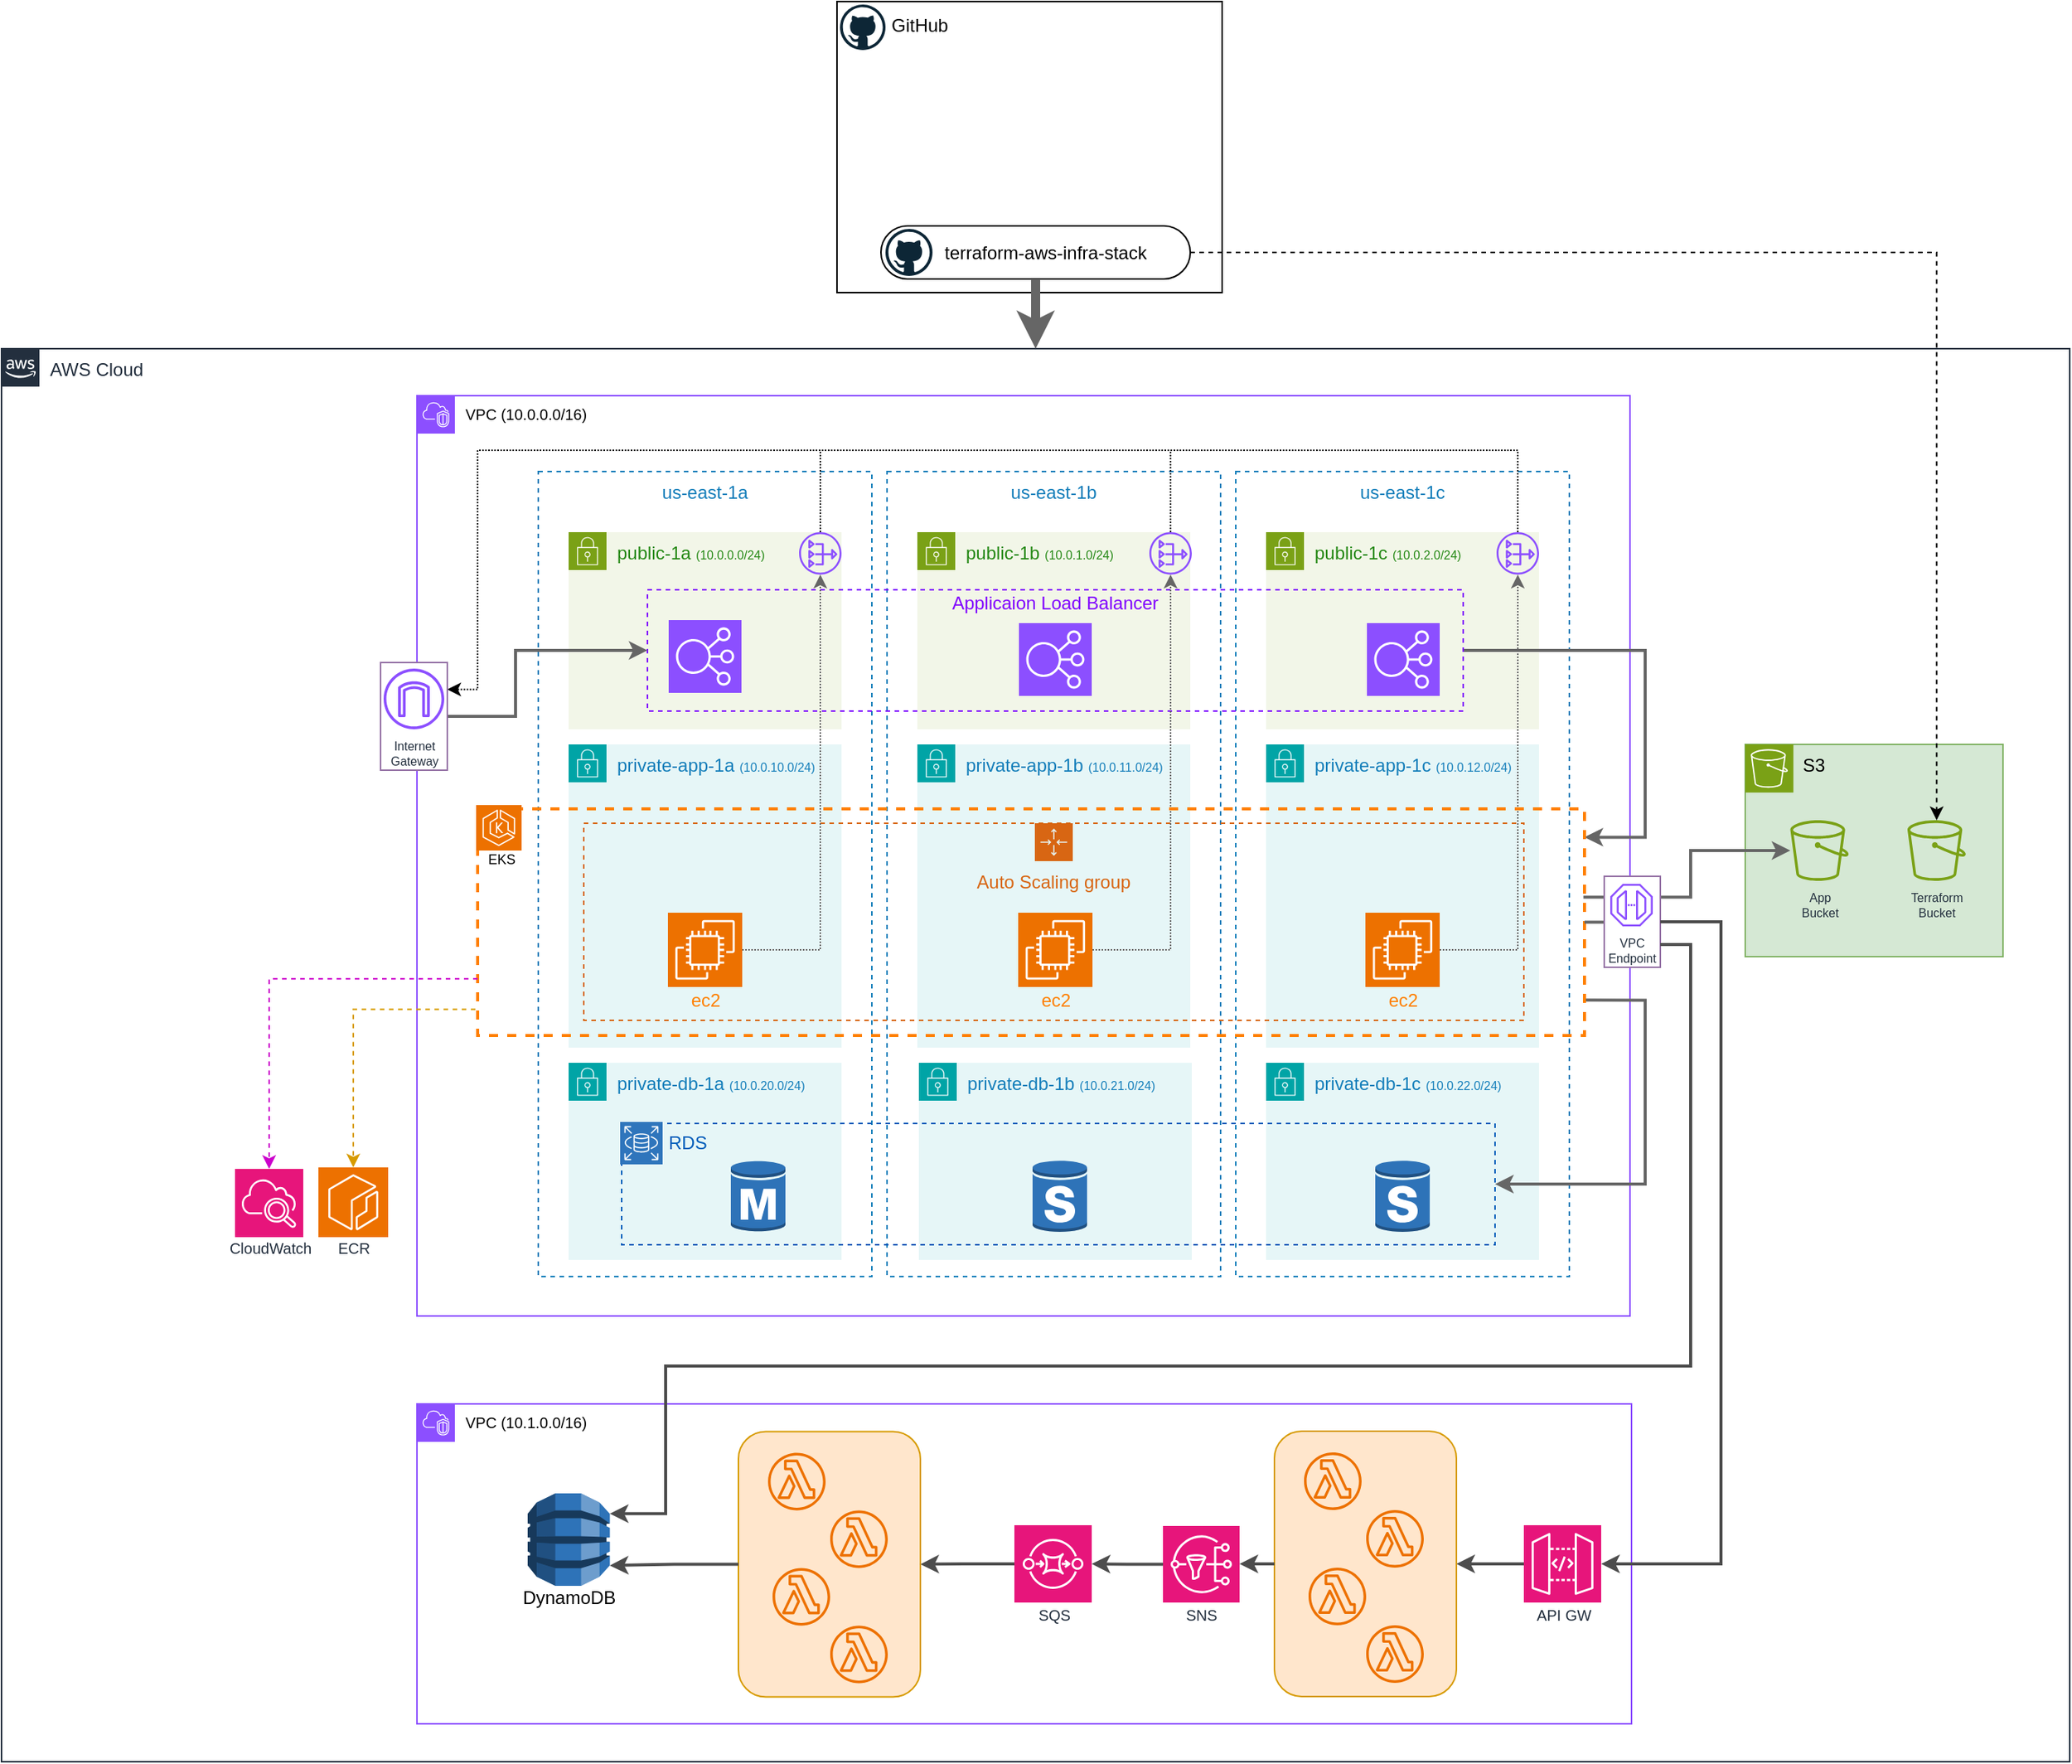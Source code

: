 <mxfile version="22.1.16" type="device">
  <diagram name="Page-1" id="fZ-07UN7kWc-W8yK62nl">
    <mxGraphModel dx="2074" dy="1196" grid="0" gridSize="10" guides="1" tooltips="1" connect="1" arrows="1" fold="1" page="1" pageScale="1" pageWidth="1600" pageHeight="1200" math="0" shadow="0">
      <root>
        <mxCell id="0" />
        <mxCell id="1" parent="0" />
        <mxCell id="h2PM3oMP3MXxl9iQ3OsZ-6" value="AWS Cloud" style="points=[[0,0],[0.25,0],[0.5,0],[0.75,0],[1,0],[1,0.25],[1,0.5],[1,0.75],[1,1],[0.75,1],[0.5,1],[0.25,1],[0,1],[0,0.75],[0,0.5],[0,0.25]];outlineConnect=0;gradientColor=none;html=1;whiteSpace=wrap;fontSize=12;fontStyle=0;container=0;pointerEvents=0;collapsible=0;recursiveResize=0;shape=mxgraph.aws4.group;grIcon=mxgraph.aws4.group_aws_cloud_alt;strokeColor=#232F3E;fillColor=none;verticalAlign=top;align=left;spacingLeft=30;fontColor=#232F3E;dashed=0;" parent="1" vertex="1">
          <mxGeometry x="46" y="256" width="1364" height="932" as="geometry" />
        </mxCell>
        <mxCell id="h2PM3oMP3MXxl9iQ3OsZ-4" value="VPC (10.0.0.0/16)" style="points=[[0,0],[0.25,0],[0.5,0],[0.75,0],[1,0],[1,0.25],[1,0.5],[1,0.75],[1,1],[0.75,1],[0.5,1],[0.25,1],[0,1],[0,0.75],[0,0.5],[0,0.25]];outlineConnect=0;gradientColor=none;html=1;whiteSpace=wrap;fontSize=10;fontStyle=0;container=0;pointerEvents=0;collapsible=0;recursiveResize=0;shape=mxgraph.aws4.group;grIcon=mxgraph.aws4.group_vpc2;strokeColor=#8C4FFF;fillColor=none;verticalAlign=top;align=left;spacingLeft=30;fontColor=#000000;dashed=0;" parent="1" vertex="1">
          <mxGeometry x="320" y="287" width="800" height="607" as="geometry" />
        </mxCell>
        <mxCell id="h2PM3oMP3MXxl9iQ3OsZ-7" value="us-east-1b" style="fillColor=none;strokeColor=#147EBA;dashed=1;verticalAlign=top;fontStyle=0;fontColor=#147EBA;whiteSpace=wrap;html=1;movable=1;resizable=1;rotatable=1;deletable=1;editable=1;locked=0;connectable=1;" parent="1" vertex="1">
          <mxGeometry x="630" y="337" width="220" height="531" as="geometry" />
        </mxCell>
        <mxCell id="h2PM3oMP3MXxl9iQ3OsZ-5" value="us-east-1a" style="fillColor=none;strokeColor=#147EBA;dashed=1;verticalAlign=top;fontStyle=0;fontColor=#147EBA;whiteSpace=wrap;html=1;" parent="1" vertex="1">
          <mxGeometry x="400" y="337" width="220" height="531" as="geometry" />
        </mxCell>
        <mxCell id="h2PM3oMP3MXxl9iQ3OsZ-8" value="us-east-1c" style="fillColor=none;strokeColor=#147EBA;dashed=1;verticalAlign=top;fontStyle=0;fontColor=#147EBA;whiteSpace=wrap;html=1;" parent="1" vertex="1">
          <mxGeometry x="860" y="337" width="220" height="531" as="geometry" />
        </mxCell>
        <mxCell id="h2PM3oMP3MXxl9iQ3OsZ-3" value="private-app-1a &lt;font style=&quot;font-size: 8px;&quot;&gt;(10.0.10.0/24)&lt;/font&gt;" style="points=[[0,0],[0.25,0],[0.5,0],[0.75,0],[1,0],[1,0.25],[1,0.5],[1,0.75],[1,1],[0.75,1],[0.5,1],[0.25,1],[0,1],[0,0.75],[0,0.5],[0,0.25]];outlineConnect=0;gradientColor=none;html=1;whiteSpace=wrap;fontSize=12;fontStyle=0;container=1;pointerEvents=0;collapsible=0;recursiveResize=0;shape=mxgraph.aws4.group;grIcon=mxgraph.aws4.group_security_group;grStroke=0;strokeColor=#00A4A6;fillColor=#E6F6F7;verticalAlign=top;align=left;spacingLeft=30;fontColor=#147EBA;dashed=0;" parent="1" vertex="1">
          <mxGeometry x="420" y="517" width="180" height="200" as="geometry" />
        </mxCell>
        <mxCell id="h2PM3oMP3MXxl9iQ3OsZ-11" value="public-1a &lt;font style=&quot;font-size: 8px;&quot;&gt;(10.0.0.0/24)&lt;/font&gt;" style="points=[[0,0],[0.25,0],[0.5,0],[0.75,0],[1,0],[1,0.25],[1,0.5],[1,0.75],[1,1],[0.75,1],[0.5,1],[0.25,1],[0,1],[0,0.75],[0,0.5],[0,0.25]];outlineConnect=0;gradientColor=none;html=1;whiteSpace=wrap;fontSize=12;fontStyle=0;container=1;pointerEvents=0;collapsible=0;recursiveResize=0;shape=mxgraph.aws4.group;grIcon=mxgraph.aws4.group_security_group;grStroke=0;strokeColor=#7AA116;fillColor=#F2F6E8;verticalAlign=top;align=left;spacingLeft=30;fontColor=#248814;dashed=0;" parent="1" vertex="1">
          <mxGeometry x="420" y="377" width="180" height="130" as="geometry" />
        </mxCell>
        <mxCell id="h2PM3oMP3MXxl9iQ3OsZ-21" value="" style="sketch=0;points=[[0,0,0],[0.25,0,0],[0.5,0,0],[0.75,0,0],[1,0,0],[0,1,0],[0.25,1,0],[0.5,1,0],[0.75,1,0],[1,1,0],[0,0.25,0],[0,0.5,0],[0,0.75,0],[1,0.25,0],[1,0.5,0],[1,0.75,0]];outlineConnect=0;fontColor=#232F3E;fillColor=#8C4FFF;strokeColor=#ffffff;dashed=0;verticalLabelPosition=bottom;verticalAlign=top;align=center;html=1;fontSize=12;fontStyle=0;aspect=fixed;shape=mxgraph.aws4.resourceIcon;resIcon=mxgraph.aws4.elastic_load_balancing;" parent="h2PM3oMP3MXxl9iQ3OsZ-11" vertex="1">
          <mxGeometry x="66" y="58" width="48" height="48" as="geometry" />
        </mxCell>
        <mxCell id="h2PM3oMP3MXxl9iQ3OsZ-12" value="private-app-1b&amp;nbsp;&lt;font style=&quot;font-size: 8px;&quot;&gt;(10.0.11.0/24)&lt;/font&gt;" style="points=[[0,0],[0.25,0],[0.5,0],[0.75,0],[1,0],[1,0.25],[1,0.5],[1,0.75],[1,1],[0.75,1],[0.5,1],[0.25,1],[0,1],[0,0.75],[0,0.5],[0,0.25]];outlineConnect=0;gradientColor=none;html=1;whiteSpace=wrap;fontSize=12;fontStyle=0;container=1;pointerEvents=0;collapsible=0;recursiveResize=0;shape=mxgraph.aws4.group;grIcon=mxgraph.aws4.group_security_group;grStroke=0;strokeColor=#00A4A6;fillColor=#E6F6F7;verticalAlign=top;align=left;spacingLeft=30;fontColor=#147EBA;dashed=0;" parent="1" vertex="1">
          <mxGeometry x="650" y="517" width="180" height="200" as="geometry" />
        </mxCell>
        <mxCell id="h2PM3oMP3MXxl9iQ3OsZ-13" value="public-1b &lt;font style=&quot;font-size: 8px;&quot;&gt;(10.0.1.0/24)&lt;/font&gt;" style="points=[[0,0],[0.25,0],[0.5,0],[0.75,0],[1,0],[1,0.25],[1,0.5],[1,0.75],[1,1],[0.75,1],[0.5,1],[0.25,1],[0,1],[0,0.75],[0,0.5],[0,0.25]];outlineConnect=0;gradientColor=none;html=1;whiteSpace=wrap;fontSize=12;fontStyle=0;container=1;pointerEvents=0;collapsible=0;recursiveResize=0;shape=mxgraph.aws4.group;grIcon=mxgraph.aws4.group_security_group;grStroke=0;strokeColor=#7AA116;fillColor=#F2F6E8;verticalAlign=top;align=left;spacingLeft=30;fontColor=#248814;dashed=0;" parent="1" vertex="1">
          <mxGeometry x="650" y="377" width="180" height="130" as="geometry" />
        </mxCell>
        <mxCell id="h2PM3oMP3MXxl9iQ3OsZ-22" value="" style="sketch=0;points=[[0,0,0],[0.25,0,0],[0.5,0,0],[0.75,0,0],[1,0,0],[0,1,0],[0.25,1,0],[0.5,1,0],[0.75,1,0],[1,1,0],[0,0.25,0],[0,0.5,0],[0,0.75,0],[1,0.25,0],[1,0.5,0],[1,0.75,0]];outlineConnect=0;fontColor=#232F3E;fillColor=#8C4FFF;strokeColor=#ffffff;dashed=0;verticalLabelPosition=bottom;verticalAlign=top;align=center;html=1;fontSize=12;fontStyle=0;aspect=fixed;shape=mxgraph.aws4.resourceIcon;resIcon=mxgraph.aws4.elastic_load_balancing;" parent="h2PM3oMP3MXxl9iQ3OsZ-13" vertex="1">
          <mxGeometry x="67" y="60" width="48" height="48" as="geometry" />
        </mxCell>
        <mxCell id="h2PM3oMP3MXxl9iQ3OsZ-14" value="private-app-1c&amp;nbsp;&lt;font style=&quot;font-size: 8px;&quot;&gt;(10.0.12.0/24)&lt;/font&gt;" style="points=[[0,0],[0.25,0],[0.5,0],[0.75,0],[1,0],[1,0.25],[1,0.5],[1,0.75],[1,1],[0.75,1],[0.5,1],[0.25,1],[0,1],[0,0.75],[0,0.5],[0,0.25]];outlineConnect=0;gradientColor=none;html=1;whiteSpace=wrap;fontSize=12;fontStyle=0;container=1;pointerEvents=0;collapsible=0;recursiveResize=0;shape=mxgraph.aws4.group;grIcon=mxgraph.aws4.group_security_group;grStroke=0;strokeColor=#00A4A6;fillColor=#E6F6F7;verticalAlign=top;align=left;spacingLeft=30;fontColor=#147EBA;dashed=0;" parent="1" vertex="1">
          <mxGeometry x="880" y="517" width="180" height="200" as="geometry" />
        </mxCell>
        <mxCell id="h2PM3oMP3MXxl9iQ3OsZ-15" value="public-1c&amp;nbsp;&lt;font style=&quot;font-size: 8px;&quot;&gt;(10.0.2.0/24)&lt;/font&gt;" style="points=[[0,0],[0.25,0],[0.5,0],[0.75,0],[1,0],[1,0.25],[1,0.5],[1,0.75],[1,1],[0.75,1],[0.5,1],[0.25,1],[0,1],[0,0.75],[0,0.5],[0,0.25]];outlineConnect=0;gradientColor=none;html=1;whiteSpace=wrap;fontSize=12;fontStyle=0;container=1;pointerEvents=0;collapsible=0;recursiveResize=0;shape=mxgraph.aws4.group;grIcon=mxgraph.aws4.group_security_group;grStroke=0;strokeColor=#7AA116;fillColor=#F2F6E8;verticalAlign=top;align=left;spacingLeft=30;fontColor=#248814;dashed=0;" parent="1" vertex="1">
          <mxGeometry x="880" y="377" width="180" height="130" as="geometry" />
        </mxCell>
        <mxCell id="h2PM3oMP3MXxl9iQ3OsZ-23" value="" style="sketch=0;points=[[0,0,0],[0.25,0,0],[0.5,0,0],[0.75,0,0],[1,0,0],[0,1,0],[0.25,1,0],[0.5,1,0],[0.75,1,0],[1,1,0],[0,0.25,0],[0,0.5,0],[0,0.75,0],[1,0.25,0],[1,0.5,0],[1,0.75,0]];outlineConnect=0;fontColor=#232F3E;fillColor=#8C4FFF;strokeColor=#ffffff;dashed=0;verticalLabelPosition=bottom;verticalAlign=top;align=center;html=1;fontSize=12;fontStyle=0;aspect=fixed;shape=mxgraph.aws4.resourceIcon;resIcon=mxgraph.aws4.elastic_load_balancing;" parent="h2PM3oMP3MXxl9iQ3OsZ-15" vertex="1">
          <mxGeometry x="66.5" y="60" width="48" height="48" as="geometry" />
        </mxCell>
        <mxCell id="h2PM3oMP3MXxl9iQ3OsZ-17" value="Auto Scaling group" style="points=[[0,0],[0.25,0],[0.5,0],[0.75,0],[1,0],[1,0.25],[1,0.5],[1,0.75],[1,1],[0.75,1],[0.5,1],[0.25,1],[0,1],[0,0.75],[0,0.5],[0,0.25]];outlineConnect=0;gradientColor=none;html=1;whiteSpace=wrap;fontSize=12;fontStyle=0;container=1;pointerEvents=0;collapsible=0;recursiveResize=0;shape=mxgraph.aws4.groupCenter;grIcon=mxgraph.aws4.group_auto_scaling_group;grStroke=1;strokeColor=#D86613;fillColor=none;verticalAlign=top;align=center;fontColor=#D86613;dashed=1;spacingTop=25;" parent="1" vertex="1">
          <mxGeometry x="430" y="569" width="620" height="130" as="geometry" />
        </mxCell>
        <mxCell id="h2PM3oMP3MXxl9iQ3OsZ-44" style="edgeStyle=orthogonalEdgeStyle;rounded=0;orthogonalLoop=1;jettySize=auto;html=1;exitX=1;exitY=0.5;exitDx=0;exitDy=0;entryX=1;entryY=0.125;entryDx=0;entryDy=0;fillColor=#f5f5f5;strokeColor=#666666;strokeWidth=2;entryPerimeter=0;" parent="1" source="h2PM3oMP3MXxl9iQ3OsZ-24" target="h2PM3oMP3MXxl9iQ3OsZ-29" edge="1">
          <mxGeometry relative="1" as="geometry">
            <Array as="points">
              <mxPoint x="1130" y="455" />
              <mxPoint x="1130" y="578" />
            </Array>
          </mxGeometry>
        </mxCell>
        <mxCell id="h2PM3oMP3MXxl9iQ3OsZ-24" value="Applicaion Load Balancer" style="rounded=0;whiteSpace=wrap;html=1;fillColor=none;dashed=1;strokeColor=#7F00FF;verticalAlign=top;spacing=0;spacingTop=-3;fontColor=#8000ff;" parent="1" vertex="1">
          <mxGeometry x="472" y="415" width="538" height="80" as="geometry" />
        </mxCell>
        <mxCell id="h2PM3oMP3MXxl9iQ3OsZ-47" style="edgeStyle=orthogonalEdgeStyle;rounded=0;orthogonalLoop=1;jettySize=auto;html=1;fillColor=#f5f5f5;strokeColor=#666666;dashed=1;dashPattern=1 1;" parent="1" source="h2PM3oMP3MXxl9iQ3OsZ-25" target="h2PM3oMP3MXxl9iQ3OsZ-39" edge="1">
          <mxGeometry relative="1" as="geometry" />
        </mxCell>
        <mxCell id="h2PM3oMP3MXxl9iQ3OsZ-25" value="ec2" style="sketch=0;points=[[0,0,0],[0.25,0,0],[0.5,0,0],[0.75,0,0],[1,0,0],[0,1,0],[0.25,1,0],[0.5,1,0],[0.75,1,0],[1,1,0],[0,0.25,0],[0,0.5,0],[0,0.75,0],[1,0.25,0],[1,0.5,0],[1,0.75,0]];outlineConnect=0;fontColor=#FF8000;fillColor=#ED7100;strokeColor=#ffffff;dashed=0;verticalLabelPosition=bottom;verticalAlign=top;align=center;html=1;fontSize=12;fontStyle=0;aspect=fixed;shape=mxgraph.aws4.resourceIcon;resIcon=mxgraph.aws4.ec2;spacing=0;spacingTop=-3;" parent="1" vertex="1">
          <mxGeometry x="485.5" y="628" width="49" height="49" as="geometry" />
        </mxCell>
        <mxCell id="h2PM3oMP3MXxl9iQ3OsZ-48" style="edgeStyle=orthogonalEdgeStyle;rounded=0;orthogonalLoop=1;jettySize=auto;html=1;fillColor=#f5f5f5;strokeColor=#666666;dashed=1;dashPattern=1 1;" parent="1" source="h2PM3oMP3MXxl9iQ3OsZ-26" target="h2PM3oMP3MXxl9iQ3OsZ-40" edge="1">
          <mxGeometry relative="1" as="geometry" />
        </mxCell>
        <mxCell id="h2PM3oMP3MXxl9iQ3OsZ-26" value="ec2" style="sketch=0;points=[[0,0,0],[0.25,0,0],[0.5,0,0],[0.75,0,0],[1,0,0],[0,1,0],[0.25,1,0],[0.5,1,0],[0.75,1,0],[1,1,0],[0,0.25,0],[0,0.5,0],[0,0.75,0],[1,0.25,0],[1,0.5,0],[1,0.75,0]];outlineConnect=0;fontColor=#FF8000;fillColor=#ED7100;strokeColor=#ffffff;dashed=0;verticalLabelPosition=bottom;verticalAlign=top;align=center;html=1;fontSize=12;fontStyle=0;aspect=fixed;shape=mxgraph.aws4.resourceIcon;resIcon=mxgraph.aws4.ec2;spacing=0;spacingTop=-3;" parent="1" vertex="1">
          <mxGeometry x="716.5" y="628" width="49" height="49" as="geometry" />
        </mxCell>
        <mxCell id="h2PM3oMP3MXxl9iQ3OsZ-49" style="edgeStyle=orthogonalEdgeStyle;rounded=0;orthogonalLoop=1;jettySize=auto;html=1;dashed=1;dashPattern=1 1;fillColor=#f5f5f5;strokeColor=#666666;" parent="1" source="h2PM3oMP3MXxl9iQ3OsZ-27" target="h2PM3oMP3MXxl9iQ3OsZ-41" edge="1">
          <mxGeometry relative="1" as="geometry" />
        </mxCell>
        <mxCell id="h2PM3oMP3MXxl9iQ3OsZ-27" value="ec2" style="sketch=0;points=[[0,0,0],[0.25,0,0],[0.5,0,0],[0.75,0,0],[1,0,0],[0,1,0],[0.25,1,0],[0.5,1,0],[0.75,1,0],[1,1,0],[0,0.25,0],[0,0.5,0],[0,0.75,0],[1,0.25,0],[1,0.5,0],[1,0.75,0]];outlineConnect=0;fontColor=#FF8000;fillColor=#ED7100;strokeColor=#ffffff;dashed=0;verticalLabelPosition=bottom;verticalAlign=top;align=center;html=1;fontSize=12;fontStyle=0;aspect=fixed;shape=mxgraph.aws4.resourceIcon;resIcon=mxgraph.aws4.ec2;spacing=0;spacingTop=-3;" parent="1" vertex="1">
          <mxGeometry x="945.5" y="628" width="49" height="49" as="geometry" />
        </mxCell>
        <mxCell id="h2PM3oMP3MXxl9iQ3OsZ-32" value="private-db-1a&amp;nbsp;&lt;font style=&quot;font-size: 8px;&quot;&gt;(10.0.20.0/24)&lt;/font&gt;" style="points=[[0,0],[0.25,0],[0.5,0],[0.75,0],[1,0],[1,0.25],[1,0.5],[1,0.75],[1,1],[0.75,1],[0.5,1],[0.25,1],[0,1],[0,0.75],[0,0.5],[0,0.25]];outlineConnect=0;gradientColor=none;html=1;whiteSpace=wrap;fontSize=12;fontStyle=0;container=1;pointerEvents=0;collapsible=0;recursiveResize=0;shape=mxgraph.aws4.group;grIcon=mxgraph.aws4.group_security_group;grStroke=0;strokeColor=#00A4A6;fillColor=#E6F6F7;verticalAlign=top;align=left;spacingLeft=30;fontColor=#147EBA;dashed=0;" parent="1" vertex="1">
          <mxGeometry x="420" y="727" width="180" height="130" as="geometry" />
        </mxCell>
        <mxCell id="h2PM3oMP3MXxl9iQ3OsZ-33" value="private-db-1b&amp;nbsp;&lt;font style=&quot;font-size: 8px;&quot;&gt;(10.0.21.0/24)&lt;/font&gt;" style="points=[[0,0],[0.25,0],[0.5,0],[0.75,0],[1,0],[1,0.25],[1,0.5],[1,0.75],[1,1],[0.75,1],[0.5,1],[0.25,1],[0,1],[0,0.75],[0,0.5],[0,0.25]];outlineConnect=0;gradientColor=none;html=1;whiteSpace=wrap;fontSize=12;fontStyle=0;container=1;pointerEvents=0;collapsible=0;recursiveResize=0;shape=mxgraph.aws4.group;grIcon=mxgraph.aws4.group_security_group;grStroke=0;strokeColor=#00A4A6;fillColor=#E6F6F7;verticalAlign=top;align=left;spacingLeft=30;fontColor=#147EBA;dashed=0;" parent="1" vertex="1">
          <mxGeometry x="651" y="727" width="180" height="130" as="geometry" />
        </mxCell>
        <mxCell id="h2PM3oMP3MXxl9iQ3OsZ-34" value="private-db-1c&amp;nbsp;&lt;font style=&quot;font-size: 8px;&quot;&gt;(10.0.22.0/24)&lt;/font&gt;" style="points=[[0,0],[0.25,0],[0.5,0],[0.75,0],[1,0],[1,0.25],[1,0.5],[1,0.75],[1,1],[0.75,1],[0.5,1],[0.25,1],[0,1],[0,0.75],[0,0.5],[0,0.25]];outlineConnect=0;gradientColor=none;html=1;whiteSpace=wrap;fontSize=12;fontStyle=0;container=1;pointerEvents=0;collapsible=0;recursiveResize=0;shape=mxgraph.aws4.group;grIcon=mxgraph.aws4.group_security_group;grStroke=0;strokeColor=#00A4A6;fillColor=#E6F6F7;verticalAlign=top;align=left;spacingLeft=30;fontColor=#147EBA;dashed=0;" parent="1" vertex="1">
          <mxGeometry x="880" y="727" width="180" height="130" as="geometry" />
        </mxCell>
        <mxCell id="h2PM3oMP3MXxl9iQ3OsZ-35" value="RDS" style="rounded=0;whiteSpace=wrap;html=1;fillColor=none;dashed=1;strokeColor=#005DBA;verticalAlign=top;spacing=0;spacingTop=1;fontColor=#005DBA;align=left;spacingLeft=31;" parent="1" vertex="1">
          <mxGeometry x="455" y="767" width="576" height="80" as="geometry" />
        </mxCell>
        <mxCell id="h2PM3oMP3MXxl9iQ3OsZ-81" style="edgeStyle=orthogonalEdgeStyle;rounded=0;orthogonalLoop=1;jettySize=auto;html=1;endArrow=none;endFill=0;dashed=1;dashPattern=1 1;" parent="1" source="h2PM3oMP3MXxl9iQ3OsZ-39" edge="1">
          <mxGeometry relative="1" as="geometry">
            <mxPoint x="586" y="323" as="targetPoint" />
          </mxGeometry>
        </mxCell>
        <mxCell id="h2PM3oMP3MXxl9iQ3OsZ-39" value="" style="sketch=0;outlineConnect=0;fontColor=#232F3E;gradientColor=none;fillColor=#8C4FFF;strokeColor=none;dashed=0;verticalLabelPosition=bottom;verticalAlign=top;align=center;html=1;fontSize=12;fontStyle=0;aspect=fixed;pointerEvents=1;shape=mxgraph.aws4.nat_gateway;" parent="1" vertex="1">
          <mxGeometry x="572" y="377" width="28" height="28" as="geometry" />
        </mxCell>
        <mxCell id="h2PM3oMP3MXxl9iQ3OsZ-82" style="edgeStyle=orthogonalEdgeStyle;rounded=0;orthogonalLoop=1;jettySize=auto;html=1;endArrow=none;endFill=0;dashed=1;dashPattern=1 1;" parent="1" source="h2PM3oMP3MXxl9iQ3OsZ-40" edge="1">
          <mxGeometry relative="1" as="geometry">
            <mxPoint x="817" y="323" as="targetPoint" />
          </mxGeometry>
        </mxCell>
        <mxCell id="h2PM3oMP3MXxl9iQ3OsZ-40" value="" style="sketch=0;outlineConnect=0;fontColor=#232F3E;gradientColor=none;fillColor=#8C4FFF;strokeColor=none;dashed=0;verticalLabelPosition=bottom;verticalAlign=top;align=center;html=1;fontSize=12;fontStyle=0;aspect=fixed;pointerEvents=1;shape=mxgraph.aws4.nat_gateway;" parent="1" vertex="1">
          <mxGeometry x="803" y="377" width="28" height="28" as="geometry" />
        </mxCell>
        <mxCell id="h2PM3oMP3MXxl9iQ3OsZ-80" style="edgeStyle=orthogonalEdgeStyle;rounded=0;orthogonalLoop=1;jettySize=auto;html=1;entryX=1;entryY=0.25;entryDx=0;entryDy=0;dashed=1;dashPattern=1 1;" parent="1" source="h2PM3oMP3MXxl9iQ3OsZ-41" target="h2PM3oMP3MXxl9iQ3OsZ-77" edge="1">
          <mxGeometry relative="1" as="geometry">
            <Array as="points">
              <mxPoint x="1046" y="323" />
              <mxPoint x="360" y="323" />
              <mxPoint x="360" y="481" />
            </Array>
          </mxGeometry>
        </mxCell>
        <mxCell id="h2PM3oMP3MXxl9iQ3OsZ-41" value="" style="sketch=0;outlineConnect=0;fontColor=#232F3E;gradientColor=none;fillColor=#8C4FFF;strokeColor=none;dashed=0;verticalLabelPosition=bottom;verticalAlign=top;align=center;html=1;fontSize=12;fontStyle=0;aspect=fixed;pointerEvents=1;shape=mxgraph.aws4.nat_gateway;" parent="1" vertex="1">
          <mxGeometry x="1032" y="377" width="28" height="28" as="geometry" />
        </mxCell>
        <mxCell id="h2PM3oMP3MXxl9iQ3OsZ-45" style="edgeStyle=orthogonalEdgeStyle;rounded=0;orthogonalLoop=1;jettySize=auto;html=1;exitX=1.001;exitY=0.844;exitDx=0;exitDy=0;entryX=1;entryY=0.5;entryDx=0;entryDy=0;fillColor=#f5f5f5;strokeColor=#666666;strokeWidth=2;exitPerimeter=0;" parent="1" source="h2PM3oMP3MXxl9iQ3OsZ-29" target="h2PM3oMP3MXxl9iQ3OsZ-35" edge="1">
          <mxGeometry relative="1" as="geometry">
            <Array as="points">
              <mxPoint x="1130" y="686" />
              <mxPoint x="1130" y="807" />
            </Array>
          </mxGeometry>
        </mxCell>
        <mxCell id="h2PM3oMP3MXxl9iQ3OsZ-54" style="edgeStyle=orthogonalEdgeStyle;rounded=0;orthogonalLoop=1;jettySize=auto;html=1;entryX=0;entryY=0.5;entryDx=0;entryDy=0;fillColor=#f5f5f5;strokeColor=#666666;strokeWidth=2;exitX=1;exitY=0.5;exitDx=0;exitDy=0;" parent="1" source="h2PM3oMP3MXxl9iQ3OsZ-77" target="h2PM3oMP3MXxl9iQ3OsZ-24" edge="1">
          <mxGeometry relative="1" as="geometry">
            <Array as="points">
              <mxPoint x="385" y="499" />
              <mxPoint x="385" y="455" />
            </Array>
          </mxGeometry>
        </mxCell>
        <mxCell id="h2PM3oMP3MXxl9iQ3OsZ-61" value="S3" style="rounded=0;whiteSpace=wrap;html=1;fillColor=#d5e8d4;strokeColor=#82b366;verticalAlign=top;align=left;spacingLeft=36;" parent="1" vertex="1">
          <mxGeometry x="1196" y="517" width="170" height="140" as="geometry" />
        </mxCell>
        <mxCell id="h2PM3oMP3MXxl9iQ3OsZ-60" value="" style="sketch=0;points=[[0,0,0],[0.25,0,0],[0.5,0,0],[0.75,0,0],[1,0,0],[0,1,0],[0.25,1,0],[0.5,1,0],[0.75,1,0],[1,1,0],[0,0.25,0],[0,0.5,0],[0,0.75,0],[1,0.25,0],[1,0.5,0],[1,0.75,0]];outlineConnect=0;fontColor=#232F3E;fillColor=#7AA116;strokeColor=#ffffff;dashed=0;verticalLabelPosition=bottom;verticalAlign=top;align=center;html=1;fontSize=12;fontStyle=0;aspect=fixed;shape=mxgraph.aws4.resourceIcon;resIcon=mxgraph.aws4.s3;" parent="1" vertex="1">
          <mxGeometry x="1196" y="517" width="31.75" height="31.75" as="geometry" />
        </mxCell>
        <mxCell id="h2PM3oMP3MXxl9iQ3OsZ-64" value="&lt;div style=&quot;font-size: 8px;&quot;&gt;App&lt;/div&gt;&lt;div style=&quot;font-size: 8px;&quot;&gt;Bucket&lt;br style=&quot;font-size: 8px;&quot;&gt;&lt;/div&gt;" style="sketch=0;outlineConnect=0;fontColor=#232F3E;gradientColor=none;fillColor=#7AA116;strokeColor=none;dashed=0;verticalLabelPosition=bottom;verticalAlign=top;align=center;html=1;fontSize=8;fontStyle=0;aspect=fixed;pointerEvents=1;shape=mxgraph.aws4.bucket;" parent="1" vertex="1">
          <mxGeometry x="1225.75" y="567" width="38.46" height="40" as="geometry" />
        </mxCell>
        <mxCell id="h2PM3oMP3MXxl9iQ3OsZ-66" value="&lt;div&gt;Terraform&lt;/div&gt;&lt;div&gt;Bucket&lt;br&gt;&lt;/div&gt;" style="sketch=0;outlineConnect=0;fontColor=#232F3E;gradientColor=none;fillColor=#7AA116;strokeColor=none;dashed=0;verticalLabelPosition=bottom;verticalAlign=top;align=center;html=1;fontSize=8;fontStyle=0;aspect=fixed;pointerEvents=1;shape=mxgraph.aws4.bucket;" parent="1" vertex="1">
          <mxGeometry x="1303" y="567" width="38.46" height="40" as="geometry" />
        </mxCell>
        <mxCell id="h2PM3oMP3MXxl9iQ3OsZ-63" style="edgeStyle=orthogonalEdgeStyle;rounded=0;orthogonalLoop=1;jettySize=auto;html=1;exitX=0.999;exitY=0.39;exitDx=0;exitDy=0;exitPerimeter=0;strokeWidth=2;fillColor=#f5f5f5;strokeColor=#666666;" parent="1" source="h2PM3oMP3MXxl9iQ3OsZ-29" target="h2PM3oMP3MXxl9iQ3OsZ-64" edge="1">
          <mxGeometry relative="1" as="geometry">
            <Array as="points">
              <mxPoint x="1160" y="617" />
              <mxPoint x="1160" y="587" />
            </Array>
          </mxGeometry>
        </mxCell>
        <mxCell id="h2PM3oMP3MXxl9iQ3OsZ-71" value="" style="group" parent="1" vertex="1" connectable="0">
          <mxGeometry x="360" y="559.5" width="730" height="149.5" as="geometry" />
        </mxCell>
        <mxCell id="h2PM3oMP3MXxl9iQ3OsZ-29" value="EKS" style="rounded=0;whiteSpace=wrap;html=1;strokeColor=#FF8000;dashed=1;fillColor=none;align=left;verticalAlign=top;spacingTop=21;spacingLeft=5;fontSize=9;strokeWidth=2;" parent="h2PM3oMP3MXxl9iQ3OsZ-71" vertex="1">
          <mxGeometry width="730" height="149.5" as="geometry" />
        </mxCell>
        <mxCell id="h2PM3oMP3MXxl9iQ3OsZ-70" value="" style="sketch=0;points=[[0,0,0],[0.25,0,0],[0.5,0,0],[0.75,0,0],[1,0,0],[0,1,0],[0.25,1,0],[0.5,1,0],[0.75,1,0],[1,1,0],[0,0.25,0],[0,0.5,0],[0,0.75,0],[1,0.25,0],[1,0.5,0],[1,0.75,0]];outlineConnect=0;fontColor=#232F3E;fillColor=#ED7100;strokeColor=#ffffff;dashed=0;verticalLabelPosition=bottom;verticalAlign=top;align=center;html=1;fontSize=12;fontStyle=0;aspect=fixed;shape=mxgraph.aws4.resourceIcon;resIcon=mxgraph.aws4.eks;" parent="h2PM3oMP3MXxl9iQ3OsZ-71" vertex="1">
          <mxGeometry x="-1" y="-2.5" width="30" height="30" as="geometry" />
        </mxCell>
        <mxCell id="h2PM3oMP3MXxl9iQ3OsZ-72" value="ECR" style="sketch=0;points=[[0,0,0],[0.25,0,0],[0.5,0,0],[0.75,0,0],[1,0,0],[0,1,0],[0.25,1,0],[0.5,1,0],[0.75,1,0],[1,1,0],[0,0.25,0],[0,0.5,0],[0,0.75,0],[1,0.25,0],[1,0.5,0],[1,0.75,0]];outlineConnect=0;fontColor=#232F3E;fillColor=#ED7100;strokeColor=#ffffff;dashed=0;verticalLabelPosition=bottom;verticalAlign=top;align=center;html=1;fontSize=10;fontStyle=0;aspect=fixed;shape=mxgraph.aws4.resourceIcon;resIcon=mxgraph.aws4.ecr;spacingTop=-5;" parent="1" vertex="1">
          <mxGeometry x="255" y="796" width="46" height="46" as="geometry" />
        </mxCell>
        <mxCell id="h2PM3oMP3MXxl9iQ3OsZ-74" style="edgeStyle=orthogonalEdgeStyle;rounded=0;orthogonalLoop=1;jettySize=auto;html=1;exitX=-0.002;exitY=0.885;exitDx=0;exitDy=0;entryX=0.5;entryY=0;entryDx=0;entryDy=0;entryPerimeter=0;fillColor=#ffe6cc;strokeColor=#d79b00;dashed=1;exitPerimeter=0;" parent="1" source="h2PM3oMP3MXxl9iQ3OsZ-29" target="h2PM3oMP3MXxl9iQ3OsZ-72" edge="1">
          <mxGeometry relative="1" as="geometry" />
        </mxCell>
        <mxCell id="h2PM3oMP3MXxl9iQ3OsZ-76" value="" style="edgeStyle=orthogonalEdgeStyle;rounded=0;orthogonalLoop=1;jettySize=auto;html=1;entryX=0;entryY=0.5;entryDx=0;entryDy=0;entryPerimeter=0;strokeWidth=2;fillColor=#f5f5f5;strokeColor=#666666;" parent="1" source="h2PM3oMP3MXxl9iQ3OsZ-29" target="h2PM3oMP3MXxl9iQ3OsZ-75" edge="1">
          <mxGeometry relative="1" as="geometry">
            <mxPoint x="1090" y="633" as="sourcePoint" />
            <mxPoint x="1254" y="717" as="targetPoint" />
            <Array as="points" />
          </mxGeometry>
        </mxCell>
        <mxCell id="h2PM3oMP3MXxl9iQ3OsZ-75" value="" style="rounded=0;whiteSpace=wrap;html=1;fillColor=default;strokeColor=#9673a6;" parent="1" vertex="1">
          <mxGeometry x="1103" y="604" width="37" height="60" as="geometry" />
        </mxCell>
        <mxCell id="h2PM3oMP3MXxl9iQ3OsZ-69" value="&lt;div style=&quot;font-size: 8px;&quot;&gt;VPC&lt;/div&gt;&lt;div style=&quot;font-size: 8px;&quot;&gt;Endpoint&lt;br style=&quot;font-size: 8px;&quot;&gt;&lt;/div&gt;" style="sketch=0;outlineConnect=0;fontColor=#232F3E;gradientColor=none;fillColor=#8C4FFF;strokeColor=none;dashed=0;verticalLabelPosition=bottom;verticalAlign=top;align=center;html=1;fontSize=8;fontStyle=0;aspect=fixed;pointerEvents=1;shape=mxgraph.aws4.endpoint;" parent="1" vertex="1">
          <mxGeometry x="1107" y="609" width="28" height="28" as="geometry" />
        </mxCell>
        <mxCell id="h2PM3oMP3MXxl9iQ3OsZ-77" value="" style="rounded=0;whiteSpace=wrap;html=1;fillColor=#FFFFFF;strokeColor=#9673a6;" parent="1" vertex="1">
          <mxGeometry x="296" y="463" width="44" height="71" as="geometry" />
        </mxCell>
        <mxCell id="h2PM3oMP3MXxl9iQ3OsZ-42" value="&lt;div&gt;Internet&lt;/div&gt;&lt;div&gt;Gateway&lt;/div&gt;" style="sketch=0;outlineConnect=0;fontColor=#232F3E;gradientColor=none;fillColor=#8C4FFF;strokeColor=none;dashed=0;verticalLabelPosition=bottom;verticalAlign=top;align=center;html=1;fontSize=8;fontStyle=0;aspect=fixed;pointerEvents=1;shape=mxgraph.aws4.internet_gateway;" parent="1" vertex="1">
          <mxGeometry x="298" y="467" width="40" height="40" as="geometry" />
        </mxCell>
        <mxCell id="h2PM3oMP3MXxl9iQ3OsZ-89" value="" style="group" parent="1" vertex="1" connectable="0">
          <mxGeometry x="597" y="27" width="254" height="192" as="geometry" />
        </mxCell>
        <mxCell id="h2PM3oMP3MXxl9iQ3OsZ-83" value="GitHub" style="rounded=0;whiteSpace=wrap;html=1;verticalAlign=top;align=left;spacingLeft=34;spacingTop=2;" parent="h2PM3oMP3MXxl9iQ3OsZ-89" vertex="1">
          <mxGeometry width="254" height="192" as="geometry" />
        </mxCell>
        <mxCell id="h2PM3oMP3MXxl9iQ3OsZ-84" value="" style="dashed=0;outlineConnect=0;html=1;align=center;labelPosition=center;verticalLabelPosition=bottom;verticalAlign=top;shape=mxgraph.weblogos.github" parent="h2PM3oMP3MXxl9iQ3OsZ-89" vertex="1">
          <mxGeometry x="2" y="2" width="30" height="30" as="geometry" />
        </mxCell>
        <mxCell id="h2PM3oMP3MXxl9iQ3OsZ-88" value="" style="group" parent="h2PM3oMP3MXxl9iQ3OsZ-89" vertex="1" connectable="0">
          <mxGeometry x="29" y="148" width="204" height="35" as="geometry" />
        </mxCell>
        <mxCell id="h2PM3oMP3MXxl9iQ3OsZ-86" value="terraform-aws-infra-stack" style="rounded=1;whiteSpace=wrap;html=1;arcSize=50;align=left;spacingLeft=40;" parent="h2PM3oMP3MXxl9iQ3OsZ-88" vertex="1">
          <mxGeometry width="204" height="35" as="geometry" />
        </mxCell>
        <mxCell id="h2PM3oMP3MXxl9iQ3OsZ-87" value="" style="dashed=0;outlineConnect=0;html=1;align=center;labelPosition=center;verticalLabelPosition=bottom;verticalAlign=top;shape=mxgraph.weblogos.github" parent="h2PM3oMP3MXxl9iQ3OsZ-88" vertex="1">
          <mxGeometry x="3" y="2" width="31" height="31" as="geometry" />
        </mxCell>
        <mxCell id="h2PM3oMP3MXxl9iQ3OsZ-90" style="edgeStyle=orthogonalEdgeStyle;rounded=0;orthogonalLoop=1;jettySize=auto;html=1;exitX=1;exitY=0.5;exitDx=0;exitDy=0;dashed=1;" parent="1" source="h2PM3oMP3MXxl9iQ3OsZ-86" target="h2PM3oMP3MXxl9iQ3OsZ-66" edge="1">
          <mxGeometry relative="1" as="geometry" />
        </mxCell>
        <mxCell id="h2PM3oMP3MXxl9iQ3OsZ-91" style="edgeStyle=orthogonalEdgeStyle;rounded=0;orthogonalLoop=1;jettySize=auto;html=1;exitX=0.5;exitY=1;exitDx=0;exitDy=0;entryX=0.5;entryY=0;entryDx=0;entryDy=0;strokeWidth=6;fillColor=#f5f5f5;strokeColor=#666666;" parent="1" source="h2PM3oMP3MXxl9iQ3OsZ-86" target="h2PM3oMP3MXxl9iQ3OsZ-6" edge="1">
          <mxGeometry relative="1" as="geometry" />
        </mxCell>
        <mxCell id="e8v7B2R5iquHU8SgBQqi-1" value="" style="sketch=0;points=[[0,0,0],[0.25,0,0],[0.5,0,0],[0.75,0,0],[1,0,0],[0,1,0],[0.25,1,0],[0.5,1,0],[0.75,1,0],[1,1,0],[0,0.25,0],[0,0.5,0],[0,0.75,0],[1,0.25,0],[1,0.5,0],[1,0.75,0]];outlineConnect=0;fillColor=#2f75bc;strokeColor=#FFFFFF;dashed=0;verticalLabelPosition=bottom;verticalAlign=top;align=center;html=1;fontSize=12;fontStyle=0;aspect=fixed;shape=mxgraph.aws4.resourceIcon;resIcon=mxgraph.aws4.rds;" vertex="1" parent="1">
          <mxGeometry x="454" y="766" width="28" height="28" as="geometry" />
        </mxCell>
        <mxCell id="e8v7B2R5iquHU8SgBQqi-2" value="" style="outlineConnect=0;dashed=0;verticalLabelPosition=bottom;verticalAlign=top;align=center;html=1;shape=mxgraph.aws3.rds_db_instance;fillColor=#2E73B8;gradientColor=none;" vertex="1" parent="1">
          <mxGeometry x="527" y="791" width="36" height="48" as="geometry" />
        </mxCell>
        <mxCell id="e8v7B2R5iquHU8SgBQqi-3" value="" style="outlineConnect=0;dashed=0;verticalLabelPosition=bottom;verticalAlign=top;align=center;html=1;shape=mxgraph.aws3.rds_db_instance_standby_multi_az;fillColor=#2E73B8;gradientColor=none;" vertex="1" parent="1">
          <mxGeometry x="726" y="791" width="36" height="48" as="geometry" />
        </mxCell>
        <mxCell id="e8v7B2R5iquHU8SgBQqi-4" value="" style="outlineConnect=0;dashed=0;verticalLabelPosition=bottom;verticalAlign=top;align=center;html=1;shape=mxgraph.aws3.rds_db_instance_standby_multi_az;fillColor=#2E73B8;gradientColor=none;" vertex="1" parent="1">
          <mxGeometry x="952" y="791" width="36" height="48" as="geometry" />
        </mxCell>
        <mxCell id="e8v7B2R5iquHU8SgBQqi-5" value="CloudWatch" style="sketch=0;points=[[0,0,0],[0.25,0,0],[0.5,0,0],[0.75,0,0],[1,0,0],[0,1,0],[0.25,1,0],[0.5,1,0],[0.75,1,0],[1,1,0],[0,0.25,0],[0,0.5,0],[0,0.75,0],[1,0.25,0],[1,0.5,0],[1,0.75,0]];points=[[0,0,0],[0.25,0,0],[0.5,0,0],[0.75,0,0],[1,0,0],[0,1,0],[0.25,1,0],[0.5,1,0],[0.75,1,0],[1,1,0],[0,0.25,0],[0,0.5,0],[0,0.75,0],[1,0.25,0],[1,0.5,0],[1,0.75,0]];outlineConnect=0;fontColor=#232F3E;fillColor=#E7157B;strokeColor=#ffffff;dashed=0;verticalLabelPosition=bottom;verticalAlign=top;align=center;html=1;fontSize=10;fontStyle=0;aspect=fixed;shape=mxgraph.aws4.resourceIcon;resIcon=mxgraph.aws4.cloudwatch_2;spacingTop=-5;" vertex="1" parent="1">
          <mxGeometry x="200" y="797" width="45" height="45" as="geometry" />
        </mxCell>
        <mxCell id="e8v7B2R5iquHU8SgBQqi-6" style="edgeStyle=orthogonalEdgeStyle;rounded=0;orthogonalLoop=1;jettySize=auto;html=1;exitX=0;exitY=0.75;exitDx=0;exitDy=0;entryX=0.5;entryY=0;entryDx=0;entryDy=0;entryPerimeter=0;fillColor=#f8cecc;strokeColor=#CC00CC;dashed=1;" edge="1" parent="1" source="h2PM3oMP3MXxl9iQ3OsZ-29" target="e8v7B2R5iquHU8SgBQqi-5">
          <mxGeometry relative="1" as="geometry" />
        </mxCell>
        <mxCell id="e8v7B2R5iquHU8SgBQqi-7" value="VPC (10.1.0.0/16)" style="points=[[0,0],[0.25,0],[0.5,0],[0.75,0],[1,0],[1,0.25],[1,0.5],[1,0.75],[1,1],[0.75,1],[0.5,1],[0.25,1],[0,1],[0,0.75],[0,0.5],[0,0.25]];outlineConnect=0;gradientColor=none;html=1;whiteSpace=wrap;fontSize=10;fontStyle=0;container=1;pointerEvents=0;collapsible=0;recursiveResize=0;shape=mxgraph.aws4.group;grIcon=mxgraph.aws4.group_vpc2;strokeColor=#8C4FFF;fillColor=none;verticalAlign=top;align=left;spacingLeft=30;fontColor=#000000;dashed=0;" vertex="1" parent="1">
          <mxGeometry x="320" y="952" width="801" height="211" as="geometry" />
        </mxCell>
        <mxCell id="e8v7B2R5iquHU8SgBQqi-16" style="edgeStyle=orthogonalEdgeStyle;rounded=0;orthogonalLoop=1;jettySize=auto;html=1;exitX=0;exitY=0.5;exitDx=0;exitDy=0;exitPerimeter=0;entryX=1;entryY=0.5;entryDx=0;entryDy=0;strokeWidth=2;strokeColor=#4D4D4D;" edge="1" parent="e8v7B2R5iquHU8SgBQqi-7" source="e8v7B2R5iquHU8SgBQqi-8" target="e8v7B2R5iquHU8SgBQqi-14">
          <mxGeometry relative="1" as="geometry" />
        </mxCell>
        <mxCell id="e8v7B2R5iquHU8SgBQqi-8" value="API GW" style="sketch=0;points=[[0,0,0],[0.25,0,0],[0.5,0,0],[0.75,0,0],[1,0,0],[0,1,0],[0.25,1,0],[0.5,1,0],[0.75,1,0],[1,1,0],[0,0.25,0],[0,0.5,0],[0,0.75,0],[1,0.25,0],[1,0.5,0],[1,0.75,0]];outlineConnect=0;fontColor=#232F3E;fillColor=#E7157B;strokeColor=#ffffff;dashed=0;verticalLabelPosition=bottom;verticalAlign=top;align=center;html=1;fontSize=10;fontStyle=0;aspect=fixed;shape=mxgraph.aws4.resourceIcon;resIcon=mxgraph.aws4.api_gateway;spacingTop=-4;" vertex="1" parent="e8v7B2R5iquHU8SgBQqi-7">
          <mxGeometry x="730" y="80" width="51" height="51" as="geometry" />
        </mxCell>
        <mxCell id="e8v7B2R5iquHU8SgBQqi-15" value="" style="group" vertex="1" connectable="0" parent="e8v7B2R5iquHU8SgBQqi-7">
          <mxGeometry x="565.5" y="18" width="120" height="175" as="geometry" />
        </mxCell>
        <mxCell id="e8v7B2R5iquHU8SgBQqi-14" value="" style="rounded=1;whiteSpace=wrap;html=1;fillColor=#ffe6cc;strokeColor=#d79b00;" vertex="1" parent="e8v7B2R5iquHU8SgBQqi-15">
          <mxGeometry width="120" height="175" as="geometry" />
        </mxCell>
        <mxCell id="e8v7B2R5iquHU8SgBQqi-9" value="" style="sketch=0;outlineConnect=0;fontColor=#232F3E;gradientColor=none;fillColor=#ED7100;strokeColor=none;dashed=0;verticalLabelPosition=bottom;verticalAlign=top;align=center;html=1;fontSize=12;fontStyle=0;aspect=fixed;pointerEvents=1;shape=mxgraph.aws4.lambda_function;" vertex="1" parent="e8v7B2R5iquHU8SgBQqi-15">
          <mxGeometry x="19.5" y="14" width="38" height="38" as="geometry" />
        </mxCell>
        <mxCell id="e8v7B2R5iquHU8SgBQqi-10" value="" style="sketch=0;outlineConnect=0;fontColor=#232F3E;gradientColor=none;fillColor=#ED7100;strokeColor=none;dashed=0;verticalLabelPosition=bottom;verticalAlign=top;align=center;html=1;fontSize=12;fontStyle=0;aspect=fixed;pointerEvents=1;shape=mxgraph.aws4.lambda_function;" vertex="1" parent="e8v7B2R5iquHU8SgBQqi-15">
          <mxGeometry x="60.5" y="52" width="38" height="38" as="geometry" />
        </mxCell>
        <mxCell id="e8v7B2R5iquHU8SgBQqi-11" value="" style="sketch=0;outlineConnect=0;fontColor=#232F3E;gradientColor=none;fillColor=#ED7100;strokeColor=none;dashed=0;verticalLabelPosition=bottom;verticalAlign=top;align=center;html=1;fontSize=12;fontStyle=0;aspect=fixed;pointerEvents=1;shape=mxgraph.aws4.lambda_function;" vertex="1" parent="e8v7B2R5iquHU8SgBQqi-15">
          <mxGeometry x="22.5" y="90" width="38" height="38" as="geometry" />
        </mxCell>
        <mxCell id="e8v7B2R5iquHU8SgBQqi-12" value="" style="sketch=0;outlineConnect=0;fontColor=#232F3E;gradientColor=none;fillColor=#ED7100;strokeColor=none;dashed=0;verticalLabelPosition=bottom;verticalAlign=top;align=center;html=1;fontSize=12;fontStyle=0;aspect=fixed;pointerEvents=1;shape=mxgraph.aws4.lambda_function;" vertex="1" parent="e8v7B2R5iquHU8SgBQqi-15">
          <mxGeometry x="60.5" y="128" width="38" height="38" as="geometry" />
        </mxCell>
        <mxCell id="e8v7B2R5iquHU8SgBQqi-17" value="SNS" style="sketch=0;points=[[0,0,0],[0.25,0,0],[0.5,0,0],[0.75,0,0],[1,0,0],[0,1,0],[0.25,1,0],[0.5,1,0],[0.75,1,0],[1,1,0],[0,0.25,0],[0,0.5,0],[0,0.75,0],[1,0.25,0],[1,0.5,0],[1,0.75,0]];outlineConnect=0;fontColor=#232F3E;fillColor=#E7157B;strokeColor=#ffffff;dashed=0;verticalLabelPosition=bottom;verticalAlign=top;align=center;html=1;fontSize=10;fontStyle=0;aspect=fixed;shape=mxgraph.aws4.resourceIcon;resIcon=mxgraph.aws4.sns;spacingTop=-4;" vertex="1" parent="e8v7B2R5iquHU8SgBQqi-7">
          <mxGeometry x="492" y="80.5" width="50.5" height="50.5" as="geometry" />
        </mxCell>
        <mxCell id="e8v7B2R5iquHU8SgBQqi-33" style="edgeStyle=orthogonalEdgeStyle;rounded=0;orthogonalLoop=1;jettySize=auto;html=1;exitX=0;exitY=0.5;exitDx=0;exitDy=0;exitPerimeter=0;entryX=1;entryY=0.5;entryDx=0;entryDy=0;strokeWidth=2;strokeColor=#4D4D4D;" edge="1" parent="e8v7B2R5iquHU8SgBQqi-7" source="e8v7B2R5iquHU8SgBQqi-18" target="e8v7B2R5iquHU8SgBQqi-20">
          <mxGeometry relative="1" as="geometry" />
        </mxCell>
        <mxCell id="e8v7B2R5iquHU8SgBQqi-18" value="SQS" style="sketch=0;points=[[0,0,0],[0.25,0,0],[0.5,0,0],[0.75,0,0],[1,0,0],[0,1,0],[0.25,1,0],[0.5,1,0],[0.75,1,0],[1,1,0],[0,0.25,0],[0,0.5,0],[0,0.75,0],[1,0.25,0],[1,0.5,0],[1,0.75,0]];outlineConnect=0;fontColor=#232F3E;fillColor=#E7157B;strokeColor=#ffffff;dashed=0;verticalLabelPosition=bottom;verticalAlign=top;align=center;html=1;fontSize=10;fontStyle=0;aspect=fixed;shape=mxgraph.aws4.resourceIcon;resIcon=mxgraph.aws4.sqs;spacingTop=-4;" vertex="1" parent="e8v7B2R5iquHU8SgBQqi-7">
          <mxGeometry x="394" y="80" width="51" height="51" as="geometry" />
        </mxCell>
        <mxCell id="e8v7B2R5iquHU8SgBQqi-19" value="" style="group" vertex="1" connectable="0" parent="e8v7B2R5iquHU8SgBQqi-7">
          <mxGeometry x="212" y="18.25" width="120" height="175" as="geometry" />
        </mxCell>
        <mxCell id="e8v7B2R5iquHU8SgBQqi-20" value="" style="rounded=1;whiteSpace=wrap;html=1;fillColor=#ffe6cc;strokeColor=#d79b00;" vertex="1" parent="e8v7B2R5iquHU8SgBQqi-19">
          <mxGeometry width="120" height="175" as="geometry" />
        </mxCell>
        <mxCell id="e8v7B2R5iquHU8SgBQqi-21" value="" style="sketch=0;outlineConnect=0;fontColor=#232F3E;gradientColor=none;fillColor=#ED7100;strokeColor=none;dashed=0;verticalLabelPosition=bottom;verticalAlign=top;align=center;html=1;fontSize=12;fontStyle=0;aspect=fixed;pointerEvents=1;shape=mxgraph.aws4.lambda_function;" vertex="1" parent="e8v7B2R5iquHU8SgBQqi-19">
          <mxGeometry x="19.5" y="14" width="38" height="38" as="geometry" />
        </mxCell>
        <mxCell id="e8v7B2R5iquHU8SgBQqi-22" value="" style="sketch=0;outlineConnect=0;fontColor=#232F3E;gradientColor=none;fillColor=#ED7100;strokeColor=none;dashed=0;verticalLabelPosition=bottom;verticalAlign=top;align=center;html=1;fontSize=12;fontStyle=0;aspect=fixed;pointerEvents=1;shape=mxgraph.aws4.lambda_function;" vertex="1" parent="e8v7B2R5iquHU8SgBQqi-19">
          <mxGeometry x="60.5" y="52" width="38" height="38" as="geometry" />
        </mxCell>
        <mxCell id="e8v7B2R5iquHU8SgBQqi-23" value="" style="sketch=0;outlineConnect=0;fontColor=#232F3E;gradientColor=none;fillColor=#ED7100;strokeColor=none;dashed=0;verticalLabelPosition=bottom;verticalAlign=top;align=center;html=1;fontSize=12;fontStyle=0;aspect=fixed;pointerEvents=1;shape=mxgraph.aws4.lambda_function;" vertex="1" parent="e8v7B2R5iquHU8SgBQqi-19">
          <mxGeometry x="22.5" y="90" width="38" height="38" as="geometry" />
        </mxCell>
        <mxCell id="e8v7B2R5iquHU8SgBQqi-24" value="" style="sketch=0;outlineConnect=0;fontColor=#232F3E;gradientColor=none;fillColor=#ED7100;strokeColor=none;dashed=0;verticalLabelPosition=bottom;verticalAlign=top;align=center;html=1;fontSize=12;fontStyle=0;aspect=fixed;pointerEvents=1;shape=mxgraph.aws4.lambda_function;" vertex="1" parent="e8v7B2R5iquHU8SgBQqi-19">
          <mxGeometry x="60.5" y="128" width="38" height="38" as="geometry" />
        </mxCell>
        <mxCell id="e8v7B2R5iquHU8SgBQqi-25" style="edgeStyle=orthogonalEdgeStyle;rounded=0;orthogonalLoop=1;jettySize=auto;html=1;exitX=0;exitY=0.5;exitDx=0;exitDy=0;entryX=1;entryY=0.5;entryDx=0;entryDy=0;entryPerimeter=0;strokeWidth=2;strokeColor=#4D4D4D;" edge="1" parent="e8v7B2R5iquHU8SgBQqi-7" source="e8v7B2R5iquHU8SgBQqi-14" target="e8v7B2R5iquHU8SgBQqi-17">
          <mxGeometry relative="1" as="geometry" />
        </mxCell>
        <mxCell id="e8v7B2R5iquHU8SgBQqi-32" style="edgeStyle=orthogonalEdgeStyle;rounded=0;orthogonalLoop=1;jettySize=auto;html=1;exitX=0;exitY=0.5;exitDx=0;exitDy=0;exitPerimeter=0;entryX=1;entryY=0.5;entryDx=0;entryDy=0;entryPerimeter=0;strokeWidth=2;strokeColor=#4D4D4D;" edge="1" parent="e8v7B2R5iquHU8SgBQqi-7" source="e8v7B2R5iquHU8SgBQqi-17" target="e8v7B2R5iquHU8SgBQqi-18">
          <mxGeometry relative="1" as="geometry" />
        </mxCell>
        <mxCell id="h2PM3oMP3MXxl9iQ3OsZ-67" value="DynamoDB" style="outlineConnect=0;dashed=0;verticalLabelPosition=bottom;verticalAlign=top;align=center;html=1;shape=mxgraph.aws3.dynamo_db;fillColor=#2E73B8;gradientColor=none;spacingTop=-6;" parent="e8v7B2R5iquHU8SgBQqi-7" vertex="1">
          <mxGeometry x="73" y="59" width="54.22" height="61" as="geometry" />
        </mxCell>
        <mxCell id="e8v7B2R5iquHU8SgBQqi-36" value="" style="edgeStyle=orthogonalEdgeStyle;rounded=0;orthogonalLoop=1;jettySize=auto;html=1;strokeWidth=2;strokeColor=#4D4D4D;entryX=1;entryY=0.78;entryDx=0;entryDy=0;entryPerimeter=0;" edge="1" parent="e8v7B2R5iquHU8SgBQqi-7" source="e8v7B2R5iquHU8SgBQqi-20" target="h2PM3oMP3MXxl9iQ3OsZ-67">
          <mxGeometry relative="1" as="geometry" />
        </mxCell>
        <mxCell id="e8v7B2R5iquHU8SgBQqi-35" style="edgeStyle=orthogonalEdgeStyle;rounded=0;orthogonalLoop=1;jettySize=auto;html=1;exitX=1;exitY=0.75;exitDx=0;exitDy=0;entryX=1;entryY=0.22;entryDx=0;entryDy=0;entryPerimeter=0;strokeWidth=2;strokeColor=#4D4D4D;" edge="1" parent="1" source="h2PM3oMP3MXxl9iQ3OsZ-75" target="h2PM3oMP3MXxl9iQ3OsZ-67">
          <mxGeometry relative="1" as="geometry">
            <Array as="points">
              <mxPoint x="1160" y="649" />
              <mxPoint x="1160" y="927" />
              <mxPoint x="484" y="927" />
              <mxPoint x="484" y="1024" />
            </Array>
          </mxGeometry>
        </mxCell>
        <mxCell id="e8v7B2R5iquHU8SgBQqi-37" style="edgeStyle=orthogonalEdgeStyle;rounded=0;orthogonalLoop=1;jettySize=auto;html=1;exitX=1;exitY=0.5;exitDx=0;exitDy=0;entryX=1;entryY=0.5;entryDx=0;entryDy=0;entryPerimeter=0;strokeWidth=2;strokeColor=#4D4D4D;" edge="1" parent="1" source="h2PM3oMP3MXxl9iQ3OsZ-75" target="e8v7B2R5iquHU8SgBQqi-8">
          <mxGeometry relative="1" as="geometry">
            <Array as="points">
              <mxPoint x="1180" y="634" />
              <mxPoint x="1180" y="1058" />
            </Array>
          </mxGeometry>
        </mxCell>
      </root>
    </mxGraphModel>
  </diagram>
</mxfile>
